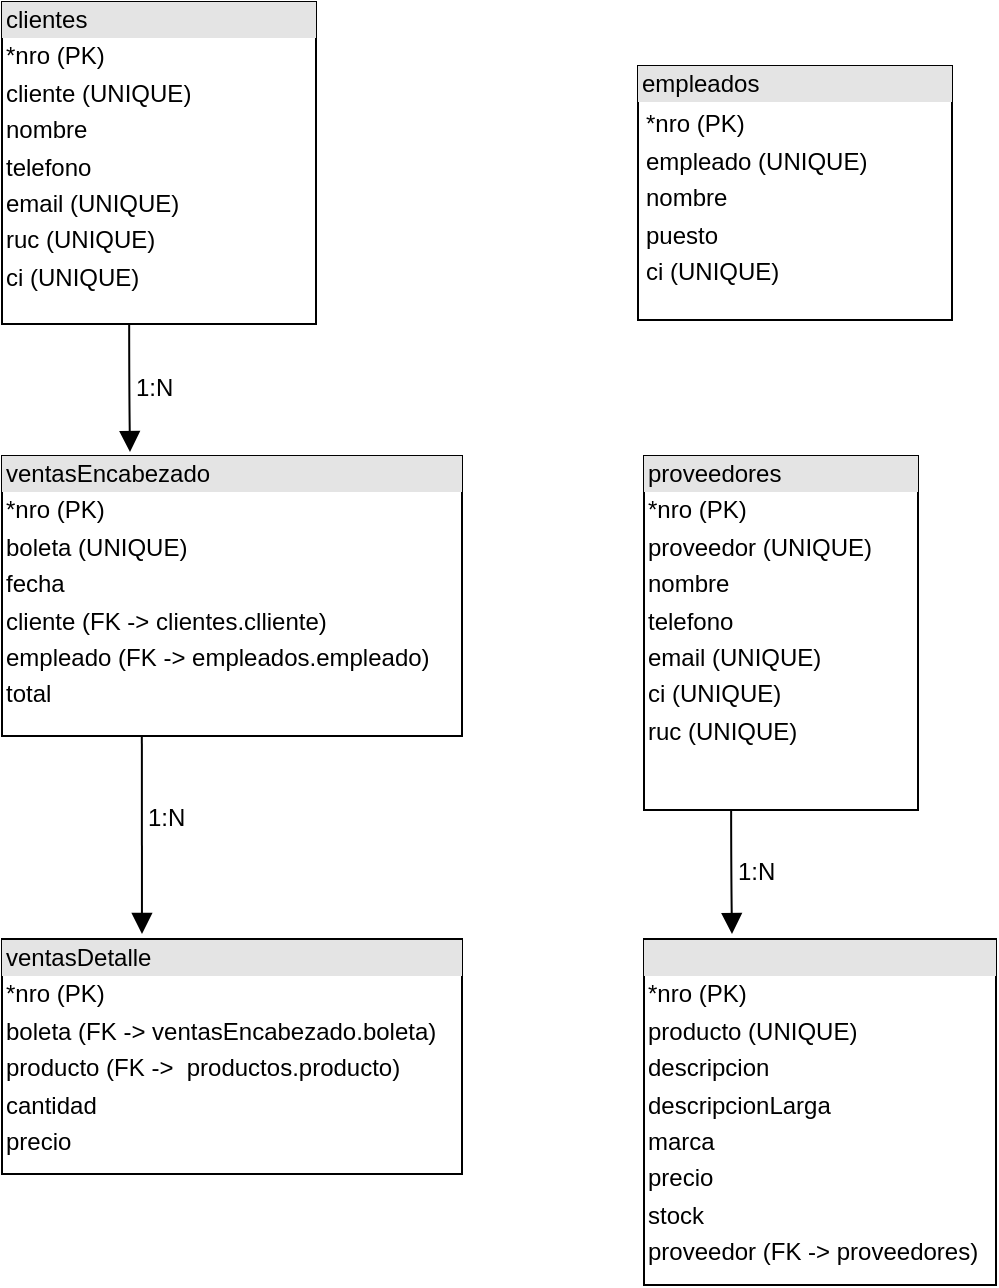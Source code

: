 <mxfile version="26.0.16">
  <diagram name="Página-1" id="qBkgcTsKBcJQohdeti7l">
    <mxGraphModel dx="993" dy="684" grid="0" gridSize="10" guides="1" tooltips="1" connect="1" arrows="1" fold="1" page="0" pageScale="1" pageWidth="827" pageHeight="1169" math="0" shadow="0">
      <root>
        <mxCell id="0" />
        <mxCell id="1" parent="0" />
        <mxCell id="ve465M_cnQb_Jyh_unpd-12" value="&lt;div style=&quot;box-sizing: border-box; width: 100%; background: rgb(228, 228, 228); padding: 2px;&quot;&gt;clientes&lt;/div&gt;&lt;div style=&quot;box-sizing: border-box; width: 100%; background-image: initial; background-position: initial; background-size: initial; background-repeat: initial; background-attachment: initial; background-origin: initial; background-clip: initial; padding: 2px;&quot;&gt;*nro (PK)&lt;/div&gt;&lt;div style=&quot;box-sizing: border-box; width: 100%; background-image: initial; background-position: initial; background-size: initial; background-repeat: initial; background-attachment: initial; background-origin: initial; background-clip: initial; padding: 2px;&quot;&gt;cliente (UNIQUE)&lt;/div&gt;&lt;div style=&quot;box-sizing: border-box; width: 100%; background-image: initial; background-position: initial; background-size: initial; background-repeat: initial; background-attachment: initial; background-origin: initial; background-clip: initial; padding: 2px;&quot;&gt;nombre&lt;/div&gt;&lt;div style=&quot;box-sizing: border-box; width: 100%; background-image: initial; background-position: initial; background-size: initial; background-repeat: initial; background-attachment: initial; background-origin: initial; background-clip: initial; padding: 2px;&quot;&gt;telefono&lt;/div&gt;&lt;div style=&quot;box-sizing: border-box; width: 100%; background-image: initial; background-position: initial; background-size: initial; background-repeat: initial; background-attachment: initial; background-origin: initial; background-clip: initial; padding: 2px;&quot;&gt;email (UNIQUE)&lt;/div&gt;&lt;div style=&quot;box-sizing: border-box; width: 100%; background-image: initial; background-position: initial; background-size: initial; background-repeat: initial; background-attachment: initial; background-origin: initial; background-clip: initial; padding: 2px;&quot;&gt;ruc (UNIQUE)&lt;/div&gt;&lt;div style=&quot;box-sizing: border-box; width: 100%; background-image: initial; background-position: initial; background-size: initial; background-repeat: initial; background-attachment: initial; background-origin: initial; background-clip: initial; padding: 2px;&quot;&gt;ci (UNIQUE)&lt;/div&gt;" style="verticalAlign=top;align=left;overflow=fill;html=1;whiteSpace=wrap;rotation=0;" vertex="1" parent="1">
          <mxGeometry x="-395" y="40" width="157" height="161" as="geometry" />
        </mxCell>
        <mxCell id="ve465M_cnQb_Jyh_unpd-14" value="&lt;div style=&quot;box-sizing: border-box; width: 100%; background: rgb(228, 228, 228); padding: 2px;&quot;&gt;ventasEncabezado&lt;/div&gt;&lt;div style=&quot;box-sizing: border-box; width: 100%; background-image: initial; background-position: initial; background-size: initial; background-repeat: initial; background-attachment: initial; background-origin: initial; background-clip: initial; padding: 2px;&quot;&gt;*nro (PK)&lt;/div&gt;&lt;div style=&quot;box-sizing: border-box; width: 100%; background-image: initial; background-position: initial; background-size: initial; background-repeat: initial; background-attachment: initial; background-origin: initial; background-clip: initial; padding: 2px;&quot;&gt;boleta (UNIQUE)&lt;/div&gt;&lt;div style=&quot;box-sizing: border-box; width: 100%; background-image: initial; background-position: initial; background-size: initial; background-repeat: initial; background-attachment: initial; background-origin: initial; background-clip: initial; padding: 2px;&quot;&gt;fecha&lt;/div&gt;&lt;div style=&quot;box-sizing: border-box; width: 100%; background-image: initial; background-position: initial; background-size: initial; background-repeat: initial; background-attachment: initial; background-origin: initial; background-clip: initial; padding: 2px;&quot;&gt;cliente (FK -&amp;gt; clientes.clliente)&lt;/div&gt;&lt;div style=&quot;box-sizing: border-box; width: 100%; background-image: initial; background-position: initial; background-size: initial; background-repeat: initial; background-attachment: initial; background-origin: initial; background-clip: initial; padding: 2px;&quot;&gt;empleado (FK -&amp;gt; empleados.empleado)&lt;/div&gt;&lt;div style=&quot;box-sizing: border-box; width: 100%; background-image: initial; background-position: initial; background-size: initial; background-repeat: initial; background-attachment: initial; background-origin: initial; background-clip: initial; padding: 2px;&quot;&gt;total&lt;/div&gt;" style="verticalAlign=top;align=left;overflow=fill;html=1;whiteSpace=wrap;rotation=0;" vertex="1" parent="1">
          <mxGeometry x="-395" y="267" width="230" height="140" as="geometry" />
        </mxCell>
        <mxCell id="ve465M_cnQb_Jyh_unpd-15" value="&lt;div style=&quot;box-sizing: border-box; width: 100%; background: rgb(228, 228, 228); padding: 2px;&quot;&gt;ventasDetalle&lt;/div&gt;&lt;div style=&quot;box-sizing: border-box; width: 100%; background-image: initial; background-position: initial; background-size: initial; background-repeat: initial; background-attachment: initial; background-origin: initial; background-clip: initial; padding: 2px;&quot;&gt;*nro (PK)&lt;/div&gt;&lt;div style=&quot;box-sizing: border-box; width: 100%; background-image: initial; background-position: initial; background-size: initial; background-repeat: initial; background-attachment: initial; background-origin: initial; background-clip: initial; padding: 2px;&quot;&gt;boleta (FK -&amp;gt; ventasEncabezado.boleta)&lt;/div&gt;&lt;div style=&quot;box-sizing: border-box; width: 100%; background-image: initial; background-position: initial; background-size: initial; background-repeat: initial; background-attachment: initial; background-origin: initial; background-clip: initial; padding: 2px;&quot;&gt;producto (FK -&amp;gt;&amp;nbsp; productos.producto)&lt;/div&gt;&lt;div style=&quot;box-sizing: border-box; width: 100%; background-image: initial; background-position: initial; background-size: initial; background-repeat: initial; background-attachment: initial; background-origin: initial; background-clip: initial; padding: 2px;&quot;&gt;cantidad&lt;/div&gt;&lt;div style=&quot;box-sizing: border-box; width: 100%; background-image: initial; background-position: initial; background-size: initial; background-repeat: initial; background-attachment: initial; background-origin: initial; background-clip: initial; padding: 2px;&quot;&gt;precio&lt;/div&gt;" style="verticalAlign=top;align=left;overflow=fill;html=1;whiteSpace=wrap;rotation=0;" vertex="1" parent="1">
          <mxGeometry x="-395" y="508.5" width="230" height="117.5" as="geometry" />
        </mxCell>
        <mxCell id="ve465M_cnQb_Jyh_unpd-16" value="&lt;div style=&quot;box-sizing: border-box; width: 100%; background: rgb(228, 228, 228); padding: 2px;&quot;&gt;&lt;span style=&quot;background-color: transparent;&quot;&gt;proveedores&lt;/span&gt;&lt;span style=&quot;color: rgba(0, 0, 0, 0); font-family: monospace; font-size: 0px; text-wrap-mode: nowrap; background-color: transparent;&quot;&gt;%3CmxGraphModel%3E%3Croot%3E%3CmxCell%20id%3D%220%22%2F%3E%3CmxCell%20id%3D%221%22%20parent%3D%220%22%2F%3E%3CmxCell%20id%3D%222%22%20value%3D%22%26lt%3Bdiv%20style%3D%26quot%3Bbox-sizing%3A%20border-box%3B%20width%3A%20100%25%3B%20background%3A%20rgb(228%2C%20228%2C%20228)%3B%20padding%3A%202px%3B%26quot%3B%26gt%3BventasEncabezado%26lt%3B%2Fdiv%26gt%3B%26lt%3Bdiv%20style%3D%26quot%3Bbox-sizing%3A%20border-box%3B%20width%3A%20100%25%3B%20background-image%3A%20initial%3B%20background-position%3A%20initial%3B%20background-size%3A%20initial%3B%20background-repeat%3A%20initial%3B%20background-attachment%3A%20initial%3B%20background-origin%3A%20initial%3B%20background-clip%3A%20initial%3B%20padding%3A%202px%3B%26quot%3B%26gt%3B*nro%26amp%3Bnbsp%3B%26lt%3B%2Fdiv%26gt%3B%26lt%3Bdiv%20style%3D%26quot%3Bbox-sizing%3A%20border-box%3B%20width%3A%20100%25%3B%20background-image%3A%20initial%3B%20background-position%3A%20initial%3B%20background-size%3A%20initial%3B%20background-repeat%3A%20initial%3B%20background-attachment%3A%20initial%3B%20background-origin%3A%20initial%3B%20background-clip%3A%20initial%3B%20padding%3A%202px%3B%26quot%3B%26gt%3Bboleta%20(UNIQUE)%26lt%3B%2Fdiv%26gt%3B%26lt%3Bdiv%20style%3D%26quot%3Bbox-sizing%3A%20border-box%3B%20width%3A%20100%25%3B%20background-image%3A%20initial%3B%20background-position%3A%20initial%3B%20background-size%3A%20initial%3B%20background-repeat%3A%20initial%3B%20background-attachment%3A%20initial%3B%20background-origin%3A%20initial%3B%20background-clip%3A%20initial%3B%20padding%3A%202px%3B%26quot%3B%26gt%3Bfecha%26lt%3B%2Fdiv%26gt%3B%26lt%3Bdiv%20style%3D%26quot%3Bbox-sizing%3A%20border-box%3B%20width%3A%20100%25%3B%20background-image%3A%20initial%3B%20background-position%3A%20initial%3B%20background-size%3A%20initial%3B%20background-repeat%3A%20initial%3B%20background-attachment%3A%20initial%3B%20background-origin%3A%20initial%3B%20background-clip%3A%20initial%3B%20padding%3A%202px%3B%26quot%3B%26gt%3Bcliente%20(FK%20-%26amp%3Bgt%3B%20clientes.clliente)%26lt%3B%2Fdiv%26gt%3B%26lt%3Bdiv%20style%3D%26quot%3Bbox-sizing%3A%20border-box%3B%20width%3A%20100%25%3B%20background-image%3A%20initial%3B%20background-position%3A%20initial%3B%20background-size%3A%20initial%3B%20background-repeat%3A%20initial%3B%20background-attachment%3A%20initial%3B%20background-origin%3A%20initial%3B%20background-clip%3A%20initial%3B%20padding%3A%202px%3B%26quot%3B%26gt%3Bempleado%20(FK%20-%26amp%3Bgt%3B%20empleados.empleado)%26lt%3B%2Fdiv%26gt%3B%26lt%3Bdiv%20style%3D%26quot%3Bbox-sizing%3A%20border-box%3B%20width%3A%20100%25%3B%20background-image%3A%20initial%3B%20background-position%3A%20initial%3B%20background-size%3A%20initial%3B%20background-repeat%3A%20initial%3B%20background-attachment%3A%20initial%3B%20background-origin%3A%20initial%3B%20background-clip%3A%20initial%3B%20padding%3A%202px%3B%26quot%3B%26gt%3Btotal%26lt%3B%2Fdiv%26gt%3B%22%20style%3D%22verticalAlign%3Dtop%3Balign%3Dleft%3Boverflow%3Dfill%3Bhtml%3D1%3BwhiteSpace%3Dwrap%3Brotation%3D0%3B%22%20vertex%3D%221%22%20parent%3D%221%22%3E%3CmxGeometry%20x%3D%22-395%22%20y%3D%22238%22%20width%3D%22260%22%20height%3D%22173%22%20as%3D%22geometry%22%2F%3E%3C%2FmxCell%3E%3C%2Froot%3E%3C%2FmxGraphModel%3Epr&lt;/span&gt;&lt;/div&gt;&lt;div style=&quot;box-sizing: border-box; width: 100%; background-image: initial; background-position: initial; background-size: initial; background-repeat: initial; background-attachment: initial; background-origin: initial; background-clip: initial; padding: 2px;&quot;&gt;*nro (PK)&lt;/div&gt;&lt;div style=&quot;box-sizing: border-box; width: 100%; background-image: initial; background-position: initial; background-size: initial; background-repeat: initial; background-attachment: initial; background-origin: initial; background-clip: initial; padding: 2px;&quot;&gt;proveedor (UNIQUE)&lt;/div&gt;&lt;div style=&quot;box-sizing: border-box; width: 100%; background-image: initial; background-position: initial; background-size: initial; background-repeat: initial; background-attachment: initial; background-origin: initial; background-clip: initial; padding: 2px;&quot;&gt;nombre&amp;nbsp;&lt;/div&gt;&lt;div style=&quot;box-sizing: border-box; width: 100%; background-image: initial; background-position: initial; background-size: initial; background-repeat: initial; background-attachment: initial; background-origin: initial; background-clip: initial; padding: 2px;&quot;&gt;telefono&lt;/div&gt;&lt;div style=&quot;box-sizing: border-box; width: 100%; background-image: initial; background-position: initial; background-size: initial; background-repeat: initial; background-attachment: initial; background-origin: initial; background-clip: initial; padding: 2px;&quot;&gt;email (UNIQUE)&lt;/div&gt;&lt;div style=&quot;box-sizing: border-box; width: 100%; background-image: initial; background-position: initial; background-size: initial; background-repeat: initial; background-attachment: initial; background-origin: initial; background-clip: initial; padding: 2px;&quot;&gt;ci (UNIQUE)&lt;/div&gt;&lt;div style=&quot;box-sizing: border-box; width: 100%; background-image: initial; background-position: initial; background-size: initial; background-repeat: initial; background-attachment: initial; background-origin: initial; background-clip: initial; padding: 2px;&quot;&gt;ruc (UNIQUE)&lt;/div&gt;" style="verticalAlign=top;align=left;overflow=fill;html=1;whiteSpace=wrap;rotation=0;" vertex="1" parent="1">
          <mxGeometry x="-74" y="267" width="137" height="177" as="geometry" />
        </mxCell>
        <mxCell id="ve465M_cnQb_Jyh_unpd-17" value="&lt;div style=&quot;box-sizing: border-box; width: 100%; background: rgb(228, 228, 228); padding: 2px;&quot;&gt;&lt;span style=&quot;background-color: transparent; color: rgba(0, 0, 0, 0);&quot;&gt;productos&lt;/span&gt;&lt;span style=&quot;color: rgba(0, 0, 0, 0); font-family: monospace; font-size: 0px; text-wrap-mode: nowrap; background-color: transparent;&quot;&gt;%3CmxGraphModel%3E%3Croot%3E%3CmxCell%20id%3D%220%22%2F%3E%3CmxCell%20id%3D%221%22%20parent%3D%220%22%2F%3E%3CmxCell%20id%3D%222%22%20value%3D%22%26lt%3Bdiv%20style%3D%26quot%3Bbox-sizing%3A%20border-box%3B%20width%3A%20100%25%3B%20background%3A%20rgb(228%2C%20228%2C%20228)%3B%20padding%3A%202px%3B%26quot%3B%26gt%3BventasEncabezado%26lt%3B%2Fdiv%26gt%3B%26lt%3Bdiv%20style%3D%26quot%3Bbox-sizing%3A%20border-box%3B%20width%3A%20100%25%3B%20background-image%3A%20initial%3B%20background-position%3A%20initial%3B%20background-size%3A%20initial%3B%20background-repeat%3A%20initial%3B%20background-attachment%3A%20initial%3B%20background-origin%3A%20initial%3B%20background-clip%3A%20initial%3B%20padding%3A%202px%3B%26quot%3B%26gt%3B*nro%26amp%3Bnbsp%3B%26lt%3B%2Fdiv%26gt%3B%26lt%3Bdiv%20style%3D%26quot%3Bbox-sizing%3A%20border-box%3B%20width%3A%20100%25%3B%20background-image%3A%20initial%3B%20background-position%3A%20initial%3B%20background-size%3A%20initial%3B%20background-repeat%3A%20initial%3B%20background-attachment%3A%20initial%3B%20background-origin%3A%20initial%3B%20background-clip%3A%20initial%3B%20padding%3A%202px%3B%26quot%3B%26gt%3Bboleta%20(UNIQUE)%26lt%3B%2Fdiv%26gt%3B%26lt%3Bdiv%20style%3D%26quot%3Bbox-sizing%3A%20border-box%3B%20width%3A%20100%25%3B%20background-image%3A%20initial%3B%20background-position%3A%20initial%3B%20background-size%3A%20initial%3B%20background-repeat%3A%20initial%3B%20background-attachment%3A%20initial%3B%20background-origin%3A%20initial%3B%20background-clip%3A%20initial%3B%20padding%3A%202px%3B%26quot%3B%26gt%3Bfecha%26lt%3B%2Fdiv%26gt%3B%26lt%3Bdiv%20style%3D%26quot%3Bbox-sizing%3A%20border-box%3B%20width%3A%20100%25%3B%20background-image%3A%20initial%3B%20background-position%3A%20initial%3B%20background-size%3A%20initial%3B%20background-repeat%3A%20initial%3B%20background-attachment%3A%20initial%3B%20background-origin%3A%20initial%3B%20background-clip%3A%20initial%3B%20padding%3A%202px%3B%26quot%3B%26gt%3Bcliente%20(FK%20-%26amp%3Bgt%3B%20clientes.clliente)%26lt%3B%2Fdiv%26gt%3B%26lt%3Bdiv%20style%3D%26quot%3Bbox-sizing%3A%20border-box%3B%20width%3A%20100%25%3B%20background-image%3A%20initial%3B%20background-position%3A%20initial%3B%20background-size%3A%20initial%3B%20background-repeat%3A%20initial%3B%20background-attachment%3A%20initial%3B%20background-origin%3A%20initial%3B%20background-clip%3A%20initial%3B%20padding%3A%202px%3B%26quot%3B%26gt%3Bempleado%20(FK%20-%26amp%3Bgt%3B%20empleados.empleado)%26lt%3B%2Fdiv%26gt%3B%26lt%3Bdiv%20style%3D%26quot%3Bbox-sizing%3A%20border-box%3B%20width%3A%20100%25%3B%20background-image%3A%20initial%3B%20background-position%3A%20initial%3B%20background-size%3A%20initial%3B%20background-repeat%3A%20initial%3B%20background-attachment%3A%20initial%3B%20background-origin%3A%20initial%3B%20background-clip%3A%20initial%3B%20padding%3A%202px%3B%26quot%3B%26gt%3Btotal%26lt%3B%2Fdiv%26gt%3B%22%20style%3D%22verticalAlign%3Dtop%3Balign%3Dleft%3Boverflow%3Dfill%3Bhtml%3D1%3BwhiteSpace%3Dwrap%3Brotation%3D0%3B%22%20vertex%3D%221%22%20parent%3D%221%22%3E%3CmxGeometry%20x%3D%22-395%22%20y%3D%22238%22%20width%3D%22260%22%20height%3D%22173%22%20as%3D%22geometry%22%2F%3E%3C%2FmxCell%3E%3C%2Froot%3E%3C%2FmxGraphModel%3Epr&lt;/span&gt;&lt;/div&gt;&lt;div style=&quot;box-sizing: border-box; width: 100%; background-image: initial; background-position: initial; background-size: initial; background-repeat: initial; background-attachment: initial; background-origin: initial; background-clip: initial; padding: 2px;&quot;&gt;*nro (PK)&lt;/div&gt;&lt;div style=&quot;box-sizing: border-box; width: 100%; background-image: initial; background-position: initial; background-size: initial; background-repeat: initial; background-attachment: initial; background-origin: initial; background-clip: initial; padding: 2px;&quot;&gt;producto (UNIQUE)&lt;/div&gt;&lt;div style=&quot;box-sizing: border-box; width: 100%; background-image: initial; background-position: initial; background-size: initial; background-repeat: initial; background-attachment: initial; background-origin: initial; background-clip: initial; padding: 2px;&quot;&gt;descripcion&lt;/div&gt;&lt;div style=&quot;box-sizing: border-box; width: 100%; background-image: initial; background-position: initial; background-size: initial; background-repeat: initial; background-attachment: initial; background-origin: initial; background-clip: initial; padding: 2px;&quot;&gt;descripcionLarga&lt;/div&gt;&lt;div style=&quot;box-sizing: border-box; width: 100%; background-image: initial; background-position: initial; background-size: initial; background-repeat: initial; background-attachment: initial; background-origin: initial; background-clip: initial; padding: 2px;&quot;&gt;marca&lt;/div&gt;&lt;div style=&quot;box-sizing: border-box; width: 100%; background-image: initial; background-position: initial; background-size: initial; background-repeat: initial; background-attachment: initial; background-origin: initial; background-clip: initial; padding: 2px;&quot;&gt;precio&lt;/div&gt;&lt;div style=&quot;box-sizing: border-box; width: 100%; background-image: initial; background-position: initial; background-size: initial; background-repeat: initial; background-attachment: initial; background-origin: initial; background-clip: initial; padding: 2px;&quot;&gt;stock&lt;/div&gt;&lt;div style=&quot;box-sizing: border-box; width: 100%; background-image: initial; background-position: initial; background-size: initial; background-repeat: initial; background-attachment: initial; background-origin: initial; background-clip: initial; padding: 2px;&quot;&gt;proveedor (FK -&amp;gt; proveedores)&lt;/div&gt;" style="verticalAlign=top;align=left;overflow=fill;html=1;whiteSpace=wrap;rotation=0;" vertex="1" parent="1">
          <mxGeometry x="-74" y="508.5" width="176" height="173" as="geometry" />
        </mxCell>
        <mxCell id="ve465M_cnQb_Jyh_unpd-20" value="1:N" style="endArrow=block;endFill=1;html=1;edgeStyle=orthogonalEdgeStyle;align=left;verticalAlign=top;rounded=0;fontSize=12;startSize=8;endSize=8;curved=1;exitX=0.405;exitY=0.997;exitDx=0;exitDy=0;exitPerimeter=0;" edge="1" parent="1" source="ve465M_cnQb_Jyh_unpd-12">
          <mxGeometry x="-0.455" y="1" relative="1" as="geometry">
            <mxPoint x="-331" y="199" as="sourcePoint" />
            <mxPoint x="-331" y="265" as="targetPoint" />
            <mxPoint as="offset" />
          </mxGeometry>
        </mxCell>
        <mxCell id="ve465M_cnQb_Jyh_unpd-22" value="1:N" style="endArrow=block;endFill=1;html=1;edgeStyle=orthogonalEdgeStyle;align=left;verticalAlign=top;rounded=0;fontSize=12;startSize=8;endSize=8;curved=1;exitX=0.304;exitY=1;exitDx=0;exitDy=0;exitPerimeter=0;" edge="1" parent="1" source="ve465M_cnQb_Jyh_unpd-14">
          <mxGeometry x="-0.455" y="1" relative="1" as="geometry">
            <mxPoint x="-325" y="440" as="sourcePoint" />
            <mxPoint x="-325" y="506" as="targetPoint" />
            <mxPoint as="offset" />
          </mxGeometry>
        </mxCell>
        <mxCell id="ve465M_cnQb_Jyh_unpd-24" value="1:N" style="endArrow=block;endFill=1;html=1;edgeStyle=orthogonalEdgeStyle;align=left;verticalAlign=top;rounded=0;fontSize=12;startSize=8;endSize=8;curved=1;exitX=0.318;exitY=0.998;exitDx=0;exitDy=0;exitPerimeter=0;" edge="1" parent="1" source="ve465M_cnQb_Jyh_unpd-16">
          <mxGeometry x="-0.455" y="1" relative="1" as="geometry">
            <mxPoint x="-30" y="440" as="sourcePoint" />
            <mxPoint x="-30" y="506" as="targetPoint" />
            <mxPoint as="offset" />
          </mxGeometry>
        </mxCell>
        <mxCell id="ve465M_cnQb_Jyh_unpd-26" value="&lt;div style=&quot;box-sizing: border-box; width: 100%; background: rgb(228, 228, 228); padding: 2px;&quot;&gt;empleados&lt;/div&gt;&lt;div style=&quot;box-sizing: border-box; width: 100%; background-image: initial; background-position: initial; background-size: initial; background-repeat: initial; background-attachment: initial; background-origin: initial; background-clip: initial; padding: 2px;&quot;&gt;&lt;div style=&quot;background-image: initial; background-position: initial; background-size: initial; background-repeat: initial; background-attachment: initial; background-origin: initial; background-clip: initial; box-sizing: border-box; width: 260px; padding: 2px;&quot;&gt;*nro (PK)&lt;/div&gt;&lt;div style=&quot;background-image: initial; background-position: initial; background-size: initial; background-repeat: initial; background-attachment: initial; background-origin: initial; background-clip: initial; box-sizing: border-box; width: 260px; padding: 2px;&quot;&gt;empleado (UNIQUE)&lt;/div&gt;&lt;div style=&quot;background-image: initial; background-position: initial; background-size: initial; background-repeat: initial; background-attachment: initial; background-origin: initial; background-clip: initial; box-sizing: border-box; width: 260px; padding: 2px;&quot;&gt;nombre&amp;nbsp;&lt;/div&gt;&lt;div style=&quot;background-image: initial; background-position: initial; background-size: initial; background-repeat: initial; background-attachment: initial; background-origin: initial; background-clip: initial; box-sizing: border-box; width: 260px; padding: 2px;&quot;&gt;puesto&lt;/div&gt;&lt;div style=&quot;background-image: initial; background-position: initial; background-size: initial; background-repeat: initial; background-attachment: initial; background-origin: initial; background-clip: initial; box-sizing: border-box; width: 260px; padding: 2px;&quot;&gt;ci (UNIQUE)&lt;/div&gt;&lt;/div&gt;" style="verticalAlign=top;align=left;overflow=fill;html=1;whiteSpace=wrap;rotation=0;" vertex="1" parent="1">
          <mxGeometry x="-77" y="72" width="157" height="127" as="geometry" />
        </mxCell>
      </root>
    </mxGraphModel>
  </diagram>
</mxfile>
